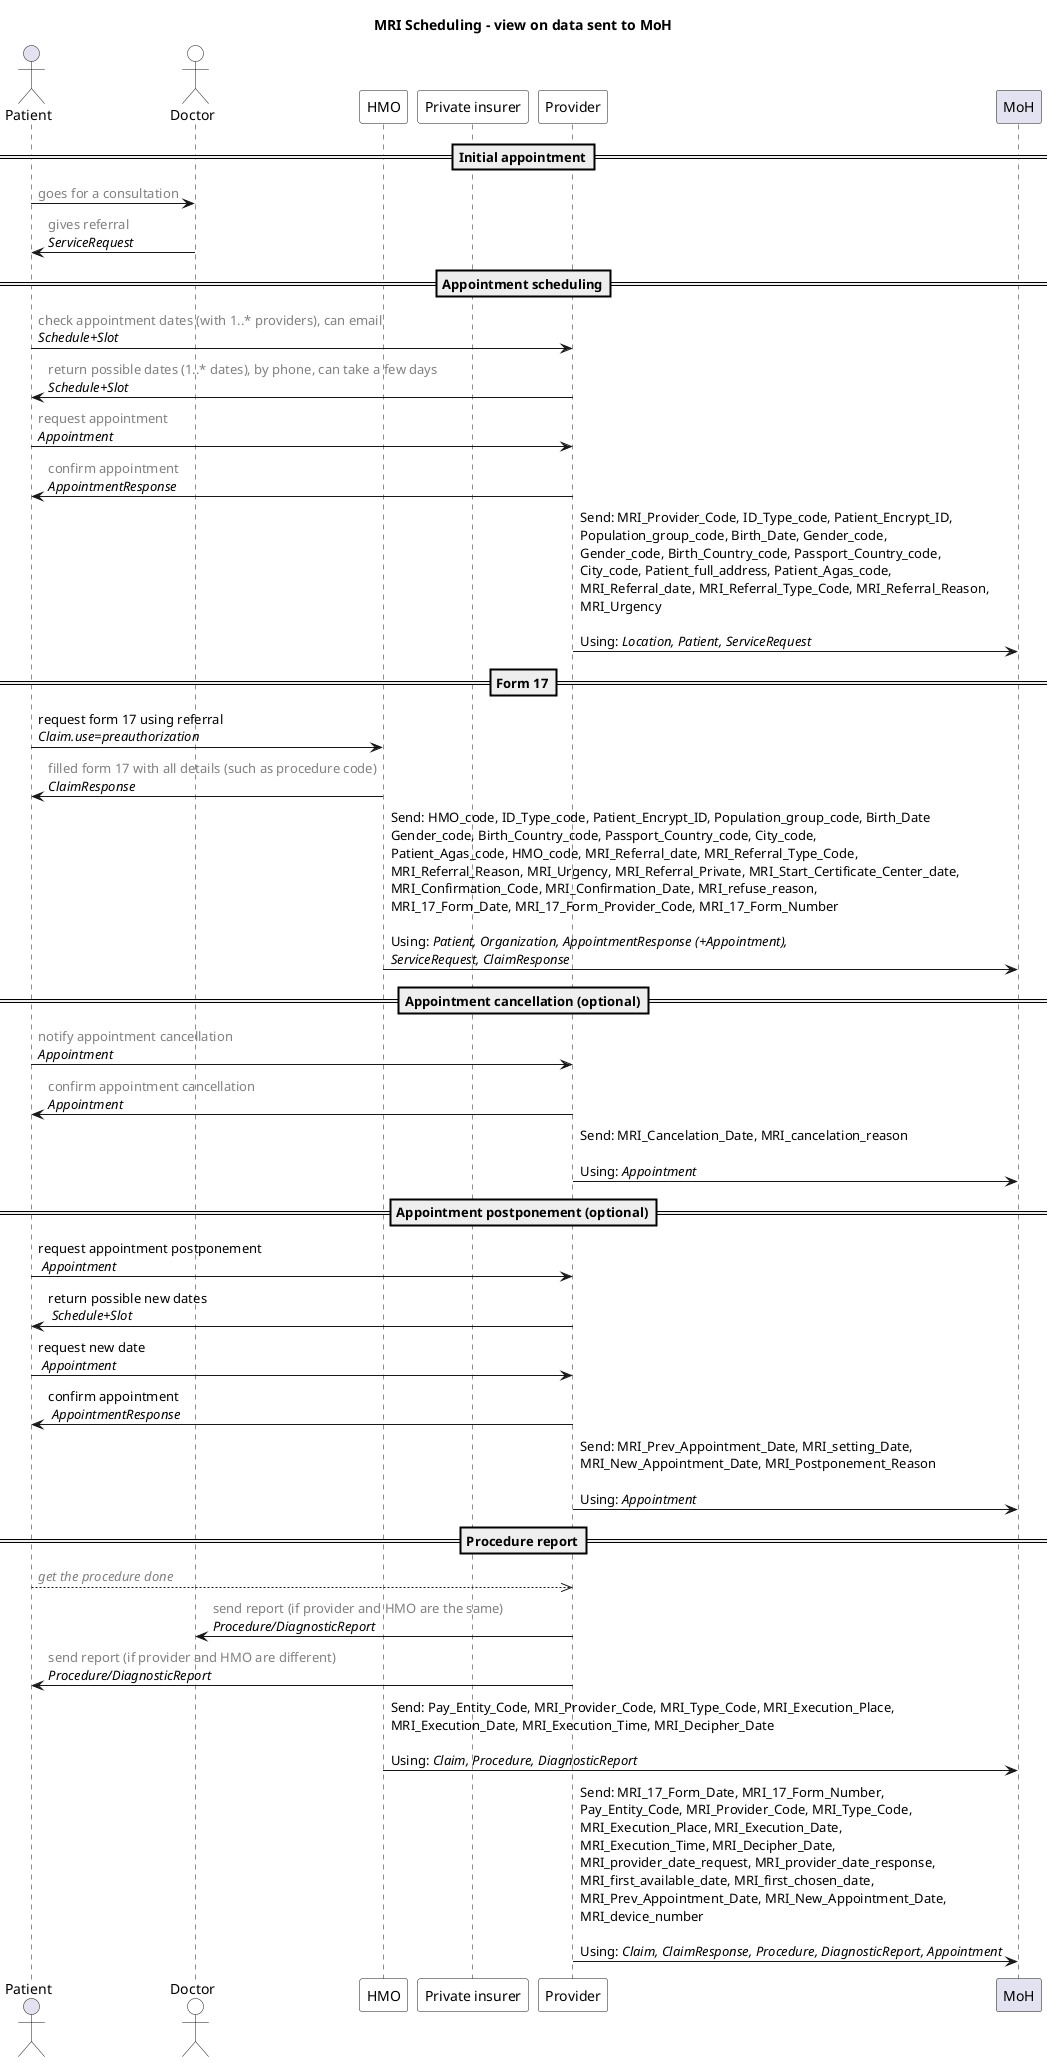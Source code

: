 @startuml
'editable with https://planttext.com
'see documentation at https://plantuml.com/sequence-diagram

title "MRI Scheduling - view on data sent to MoH"

actor Patient
actor Doctor #white
participant HMO #white 
participant "Private insurer" #white
participant Provider #white
participant MoH

== Initial appointment==
Patient -> Doctor: <color #grey>goes for a consultation
Doctor -> Patient: <color #grey>gives referral\n//ServiceRequest//

== Appointment scheduling==
Patient -> Provider: <color #grey>check appointment dates (with 1..* providers), can email\n//Schedule+Slot//
Provider -> Patient: <color #grey>return possible dates (1..* dates), by phone, can take a few days\n//Schedule+Slot//
Patient -> Provider: <color #grey>request appointment\n//Appointment//
Provider -> Patient: <color #grey>confirm appointment\n//AppointmentResponse//

Provider -> MoH: Send: MRI_Provider_Code, ID_Type_code, Patient_Encrypt_ID, \nPopulation_group_code, Birth_Date, Gender_code, \nGender_code, Birth_Country_code, Passport_Country_code, \nCity_code, Patient_full_address, Patient_Agas_code, \nMRI_Referral_date, MRI_Referral_Type_Code, MRI_Referral_Reason, \nMRI_Urgency\n\nUsing: //Location, Patient, ServiceRequest//

== Form 17==
Patient -> HMO: request form 17 using referral\n//Claim.use=preauthorization//
HMO -> Patient: <color #grey>filled form 17 with all details (such as procedure code)\n//ClaimResponse//

HMO -> MoH: Send: HMO_code, ID_Type_code, Patient_Encrypt_ID, Population_group_code, Birth_Date \nGender_code, Birth_Country_code, Passport_Country_code, City_code, \nPatient_Agas_code, HMO_code, MRI_Referral_date, MRI_Referral_Type_Code, \nMRI_Referral_Reason, MRI_Urgency, MRI_Referral_Private, MRI_Start_Certificate_Center_date,  \nMRI_Confirmation_Code, MRI_Confirmation_Date, MRI_refuse_reason, \nMRI_17_Form_Date, MRI_17_Form_Provider_Code, MRI_17_Form_Number \n\nUsing: //Patient, Organization, AppointmentResponse (+Appointment), //\n//ServiceRequest, ClaimResponse//

== Appointment cancellation (optional)==
Patient -> Provider: <color #grey>notify appointment cancellation\n//Appointment//
Provider -> Patient: <color #grey>confirm appointment cancellation\n//Appointment//

Provider -> MoH: Send: MRI_Cancelation_Date, MRI_cancelation_reason \n\nUsing: //Appointment//

== Appointment postponement (optional)==
Patient -> Provider: request appointment postponement\n //Appointment//
Provider -> Patient: return possible new dates\n //Schedule+Slot//
Patient -> Provider: request new date\n //Appointment//
Provider -> Patient: confirm appointment\n //AppointmentResponse//

Provider -> MoH: Send: MRI_Prev_Appointment_Date, MRI_setting_Date, \nMRI_New_Appointment_Date, MRI_Postponement_Reason \n\nUsing: //Appointment//

== Procedure report==
Patient -->> Provider: <color #grey>//get the procedure done//
Provider -> Doctor: <color #grey>send report (if provider and HMO are the same)\n//Procedure/DiagnosticReport//
Provider -> Patient: <color #grey>send report (if provider and HMO are different)\n//Procedure/DiagnosticReport//

HMO -> MoH: Send: Pay_Entity_Code, MRI_Provider_Code, MRI_Type_Code, MRI_Execution_Place, \nMRI_Execution_Date, MRI_Execution_Time, MRI_Decipher_Date \n\nUsing: //Claim, Procedure, DiagnosticReport//

Provider -> MoH: Send: MRI_17_Form_Date, MRI_17_Form_Number, \nPay_Entity_Code, MRI_Provider_Code, MRI_Type_Code, \nMRI_Execution_Place, MRI_Execution_Date, \nMRI_Execution_Time, MRI_Decipher_Date, \nMRI_provider_date_request, MRI_provider_date_response, \nMRI_first_available_date, MRI_first_chosen_date, \nMRI_Prev_Appointment_Date, MRI_New_Appointment_Date, \nMRI_device_number  \n\nUsing: //Claim, ClaimResponse, Procedure, DiagnosticReport, Appointment//

@enduml
